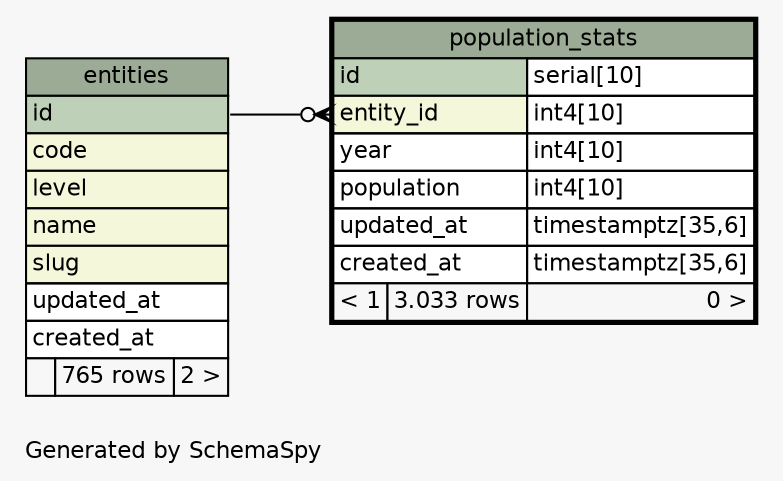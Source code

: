 // dot 2.36.0 on Linux 3.13.0-36-generic
// SchemaSpy rev 590
digraph "oneDegreeRelationshipsDiagram" {
  graph [
    rankdir="RL"
    bgcolor="#f7f7f7"
    label="\nGenerated by SchemaSpy"
    labeljust="l"
    nodesep="0.18"
    ranksep="0.46"
    fontname="Helvetica"
    fontsize="11"
  ];
  node [
    fontname="Helvetica"
    fontsize="11"
    shape="plaintext"
  ];
  edge [
    arrowsize="0.8"
  ];
  "population_stats":"entity_id":w -> "entities":"id":e [arrowhead=none dir=back arrowtail=crowodot];
  "entities" [
    label=<
    <TABLE BORDER="0" CELLBORDER="1" CELLSPACING="0" BGCOLOR="#ffffff">
      <TR><TD COLSPAN="3" BGCOLOR="#9bab96" ALIGN="CENTER">entities</TD></TR>
      <TR><TD PORT="id" COLSPAN="3" BGCOLOR="#bed1b8" ALIGN="LEFT">id</TD></TR>
      <TR><TD PORT="code" COLSPAN="3" BGCOLOR="#f4f7da" ALIGN="LEFT">code</TD></TR>
      <TR><TD PORT="level" COLSPAN="3" BGCOLOR="#f4f7da" ALIGN="LEFT">level</TD></TR>
      <TR><TD PORT="name" COLSPAN="3" BGCOLOR="#f4f7da" ALIGN="LEFT">name</TD></TR>
      <TR><TD PORT="slug" COLSPAN="3" BGCOLOR="#f4f7da" ALIGN="LEFT">slug</TD></TR>
      <TR><TD PORT="updated_at" COLSPAN="3" ALIGN="LEFT">updated_at</TD></TR>
      <TR><TD PORT="created_at" COLSPAN="3" ALIGN="LEFT">created_at</TD></TR>
      <TR><TD ALIGN="LEFT" BGCOLOR="#f7f7f7">  </TD><TD ALIGN="RIGHT" BGCOLOR="#f7f7f7">765 rows</TD><TD ALIGN="RIGHT" BGCOLOR="#f7f7f7">2 &gt;</TD></TR>
    </TABLE>>
    URL="entities.html"
    tooltip="entities"
  ];
  "population_stats" [
    label=<
    <TABLE BORDER="2" CELLBORDER="1" CELLSPACING="0" BGCOLOR="#ffffff">
      <TR><TD COLSPAN="3" BGCOLOR="#9bab96" ALIGN="CENTER">population_stats</TD></TR>
      <TR><TD PORT="id" COLSPAN="2" BGCOLOR="#bed1b8" ALIGN="LEFT">id</TD><TD PORT="id.type" ALIGN="LEFT">serial[10]</TD></TR>
      <TR><TD PORT="entity_id" COLSPAN="2" BGCOLOR="#f4f7da" ALIGN="LEFT">entity_id</TD><TD PORT="entity_id.type" ALIGN="LEFT">int4[10]</TD></TR>
      <TR><TD PORT="year" COLSPAN="2" ALIGN="LEFT">year</TD><TD PORT="year.type" ALIGN="LEFT">int4[10]</TD></TR>
      <TR><TD PORT="population" COLSPAN="2" ALIGN="LEFT">population</TD><TD PORT="population.type" ALIGN="LEFT">int4[10]</TD></TR>
      <TR><TD PORT="updated_at" COLSPAN="2" ALIGN="LEFT">updated_at</TD><TD PORT="updated_at.type" ALIGN="LEFT">timestamptz[35,6]</TD></TR>
      <TR><TD PORT="created_at" COLSPAN="2" ALIGN="LEFT">created_at</TD><TD PORT="created_at.type" ALIGN="LEFT">timestamptz[35,6]</TD></TR>
      <TR><TD ALIGN="LEFT" BGCOLOR="#f7f7f7">&lt; 1</TD><TD ALIGN="RIGHT" BGCOLOR="#f7f7f7">3.033 rows</TD><TD ALIGN="RIGHT" BGCOLOR="#f7f7f7">0 &gt;</TD></TR>
    </TABLE>>
    URL="population_stats.html"
    tooltip="population_stats"
  ];
}
